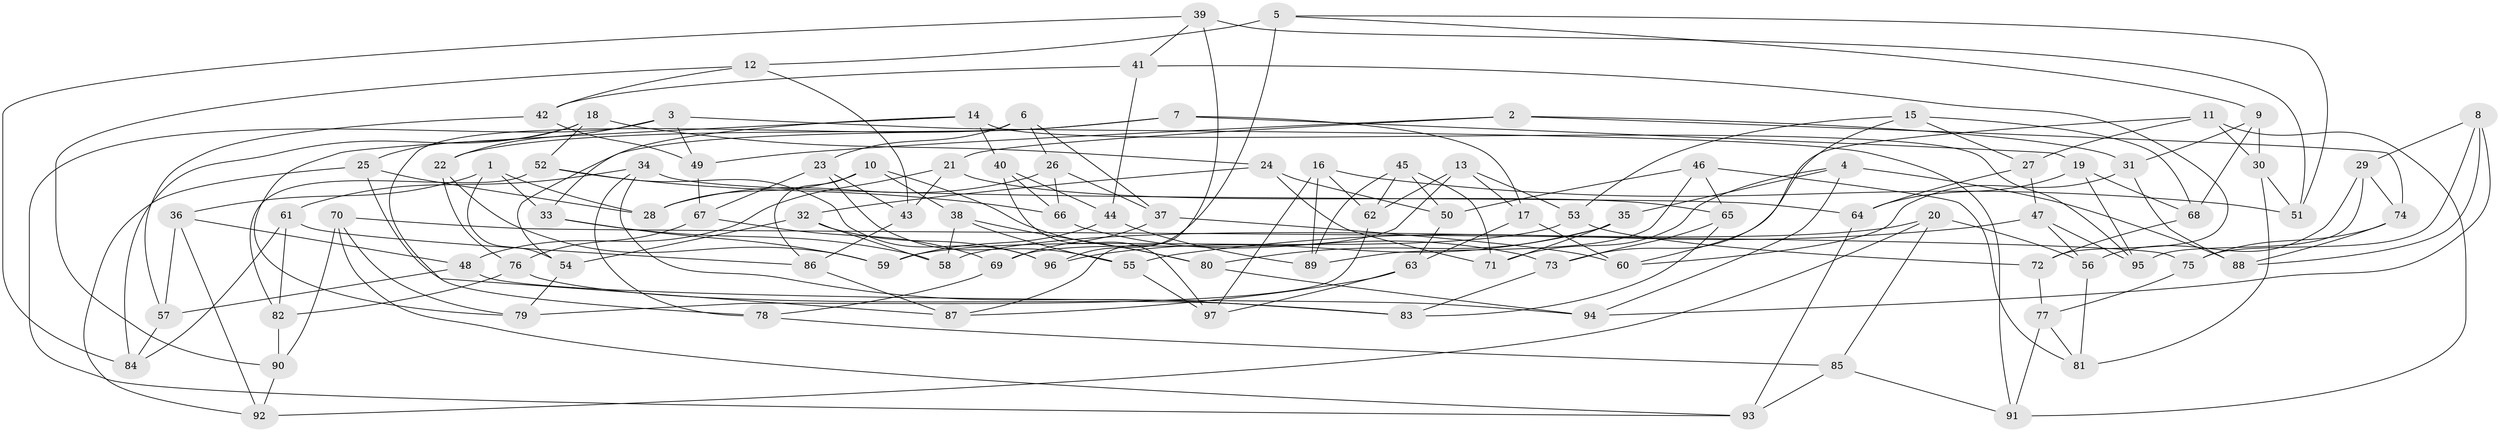 // coarse degree distribution, {5: 0.125, 2: 0.020833333333333332, 4: 0.5416666666666666, 3: 0.125, 8: 0.020833333333333332, 6: 0.041666666666666664, 10: 0.08333333333333333, 7: 0.041666666666666664}
// Generated by graph-tools (version 1.1) at 2025/02/03/04/25 22:02:58]
// undirected, 97 vertices, 194 edges
graph export_dot {
graph [start="1"]
  node [color=gray90,style=filled];
  1;
  2;
  3;
  4;
  5;
  6;
  7;
  8;
  9;
  10;
  11;
  12;
  13;
  14;
  15;
  16;
  17;
  18;
  19;
  20;
  21;
  22;
  23;
  24;
  25;
  26;
  27;
  28;
  29;
  30;
  31;
  32;
  33;
  34;
  35;
  36;
  37;
  38;
  39;
  40;
  41;
  42;
  43;
  44;
  45;
  46;
  47;
  48;
  49;
  50;
  51;
  52;
  53;
  54;
  55;
  56;
  57;
  58;
  59;
  60;
  61;
  62;
  63;
  64;
  65;
  66;
  67;
  68;
  69;
  70;
  71;
  72;
  73;
  74;
  75;
  76;
  77;
  78;
  79;
  80;
  81;
  82;
  83;
  84;
  85;
  86;
  87;
  88;
  89;
  90;
  91;
  92;
  93;
  94;
  95;
  96;
  97;
  1 -- 54;
  1 -- 28;
  1 -- 33;
  1 -- 36;
  2 -- 49;
  2 -- 31;
  2 -- 74;
  2 -- 21;
  3 -- 22;
  3 -- 93;
  3 -- 49;
  3 -- 91;
  4 -- 71;
  4 -- 88;
  4 -- 94;
  4 -- 35;
  5 -- 9;
  5 -- 12;
  5 -- 51;
  5 -- 96;
  6 -- 26;
  6 -- 23;
  6 -- 37;
  6 -- 78;
  7 -- 19;
  7 -- 17;
  7 -- 22;
  7 -- 54;
  8 -- 29;
  8 -- 88;
  8 -- 94;
  8 -- 75;
  9 -- 31;
  9 -- 30;
  9 -- 68;
  10 -- 38;
  10 -- 80;
  10 -- 28;
  10 -- 86;
  11 -- 73;
  11 -- 30;
  11 -- 91;
  11 -- 27;
  12 -- 42;
  12 -- 90;
  12 -- 43;
  13 -- 69;
  13 -- 17;
  13 -- 62;
  13 -- 53;
  14 -- 95;
  14 -- 33;
  14 -- 40;
  14 -- 79;
  15 -- 53;
  15 -- 60;
  15 -- 27;
  15 -- 68;
  16 -- 51;
  16 -- 89;
  16 -- 97;
  16 -- 62;
  17 -- 63;
  17 -- 60;
  18 -- 24;
  18 -- 25;
  18 -- 84;
  18 -- 52;
  19 -- 68;
  19 -- 95;
  19 -- 64;
  20 -- 92;
  20 -- 85;
  20 -- 56;
  20 -- 58;
  21 -- 43;
  21 -- 65;
  21 -- 48;
  22 -- 76;
  22 -- 59;
  23 -- 43;
  23 -- 67;
  23 -- 55;
  24 -- 32;
  24 -- 71;
  24 -- 50;
  25 -- 92;
  25 -- 28;
  25 -- 87;
  26 -- 37;
  26 -- 66;
  26 -- 28;
  27 -- 47;
  27 -- 64;
  29 -- 74;
  29 -- 56;
  29 -- 95;
  30 -- 51;
  30 -- 81;
  31 -- 60;
  31 -- 88;
  32 -- 58;
  32 -- 96;
  32 -- 54;
  33 -- 59;
  33 -- 58;
  34 -- 83;
  34 -- 64;
  34 -- 61;
  34 -- 78;
  35 -- 96;
  35 -- 71;
  35 -- 80;
  36 -- 92;
  36 -- 48;
  36 -- 57;
  37 -- 60;
  37 -- 69;
  38 -- 55;
  38 -- 80;
  38 -- 58;
  39 -- 41;
  39 -- 87;
  39 -- 84;
  39 -- 51;
  40 -- 66;
  40 -- 44;
  40 -- 97;
  41 -- 72;
  41 -- 44;
  41 -- 42;
  42 -- 57;
  42 -- 49;
  43 -- 86;
  44 -- 59;
  44 -- 89;
  45 -- 62;
  45 -- 71;
  45 -- 89;
  45 -- 50;
  46 -- 50;
  46 -- 65;
  46 -- 89;
  46 -- 81;
  47 -- 95;
  47 -- 56;
  47 -- 55;
  48 -- 94;
  48 -- 57;
  49 -- 67;
  50 -- 63;
  52 -- 96;
  52 -- 66;
  52 -- 82;
  53 -- 72;
  53 -- 59;
  54 -- 79;
  55 -- 97;
  56 -- 81;
  57 -- 84;
  61 -- 86;
  61 -- 84;
  61 -- 82;
  62 -- 79;
  63 -- 87;
  63 -- 97;
  64 -- 93;
  65 -- 83;
  65 -- 73;
  66 -- 73;
  67 -- 76;
  67 -- 69;
  68 -- 72;
  69 -- 78;
  70 -- 79;
  70 -- 93;
  70 -- 75;
  70 -- 90;
  72 -- 77;
  73 -- 83;
  74 -- 88;
  74 -- 75;
  75 -- 77;
  76 -- 82;
  76 -- 83;
  77 -- 81;
  77 -- 91;
  78 -- 85;
  80 -- 94;
  82 -- 90;
  85 -- 91;
  85 -- 93;
  86 -- 87;
  90 -- 92;
}
